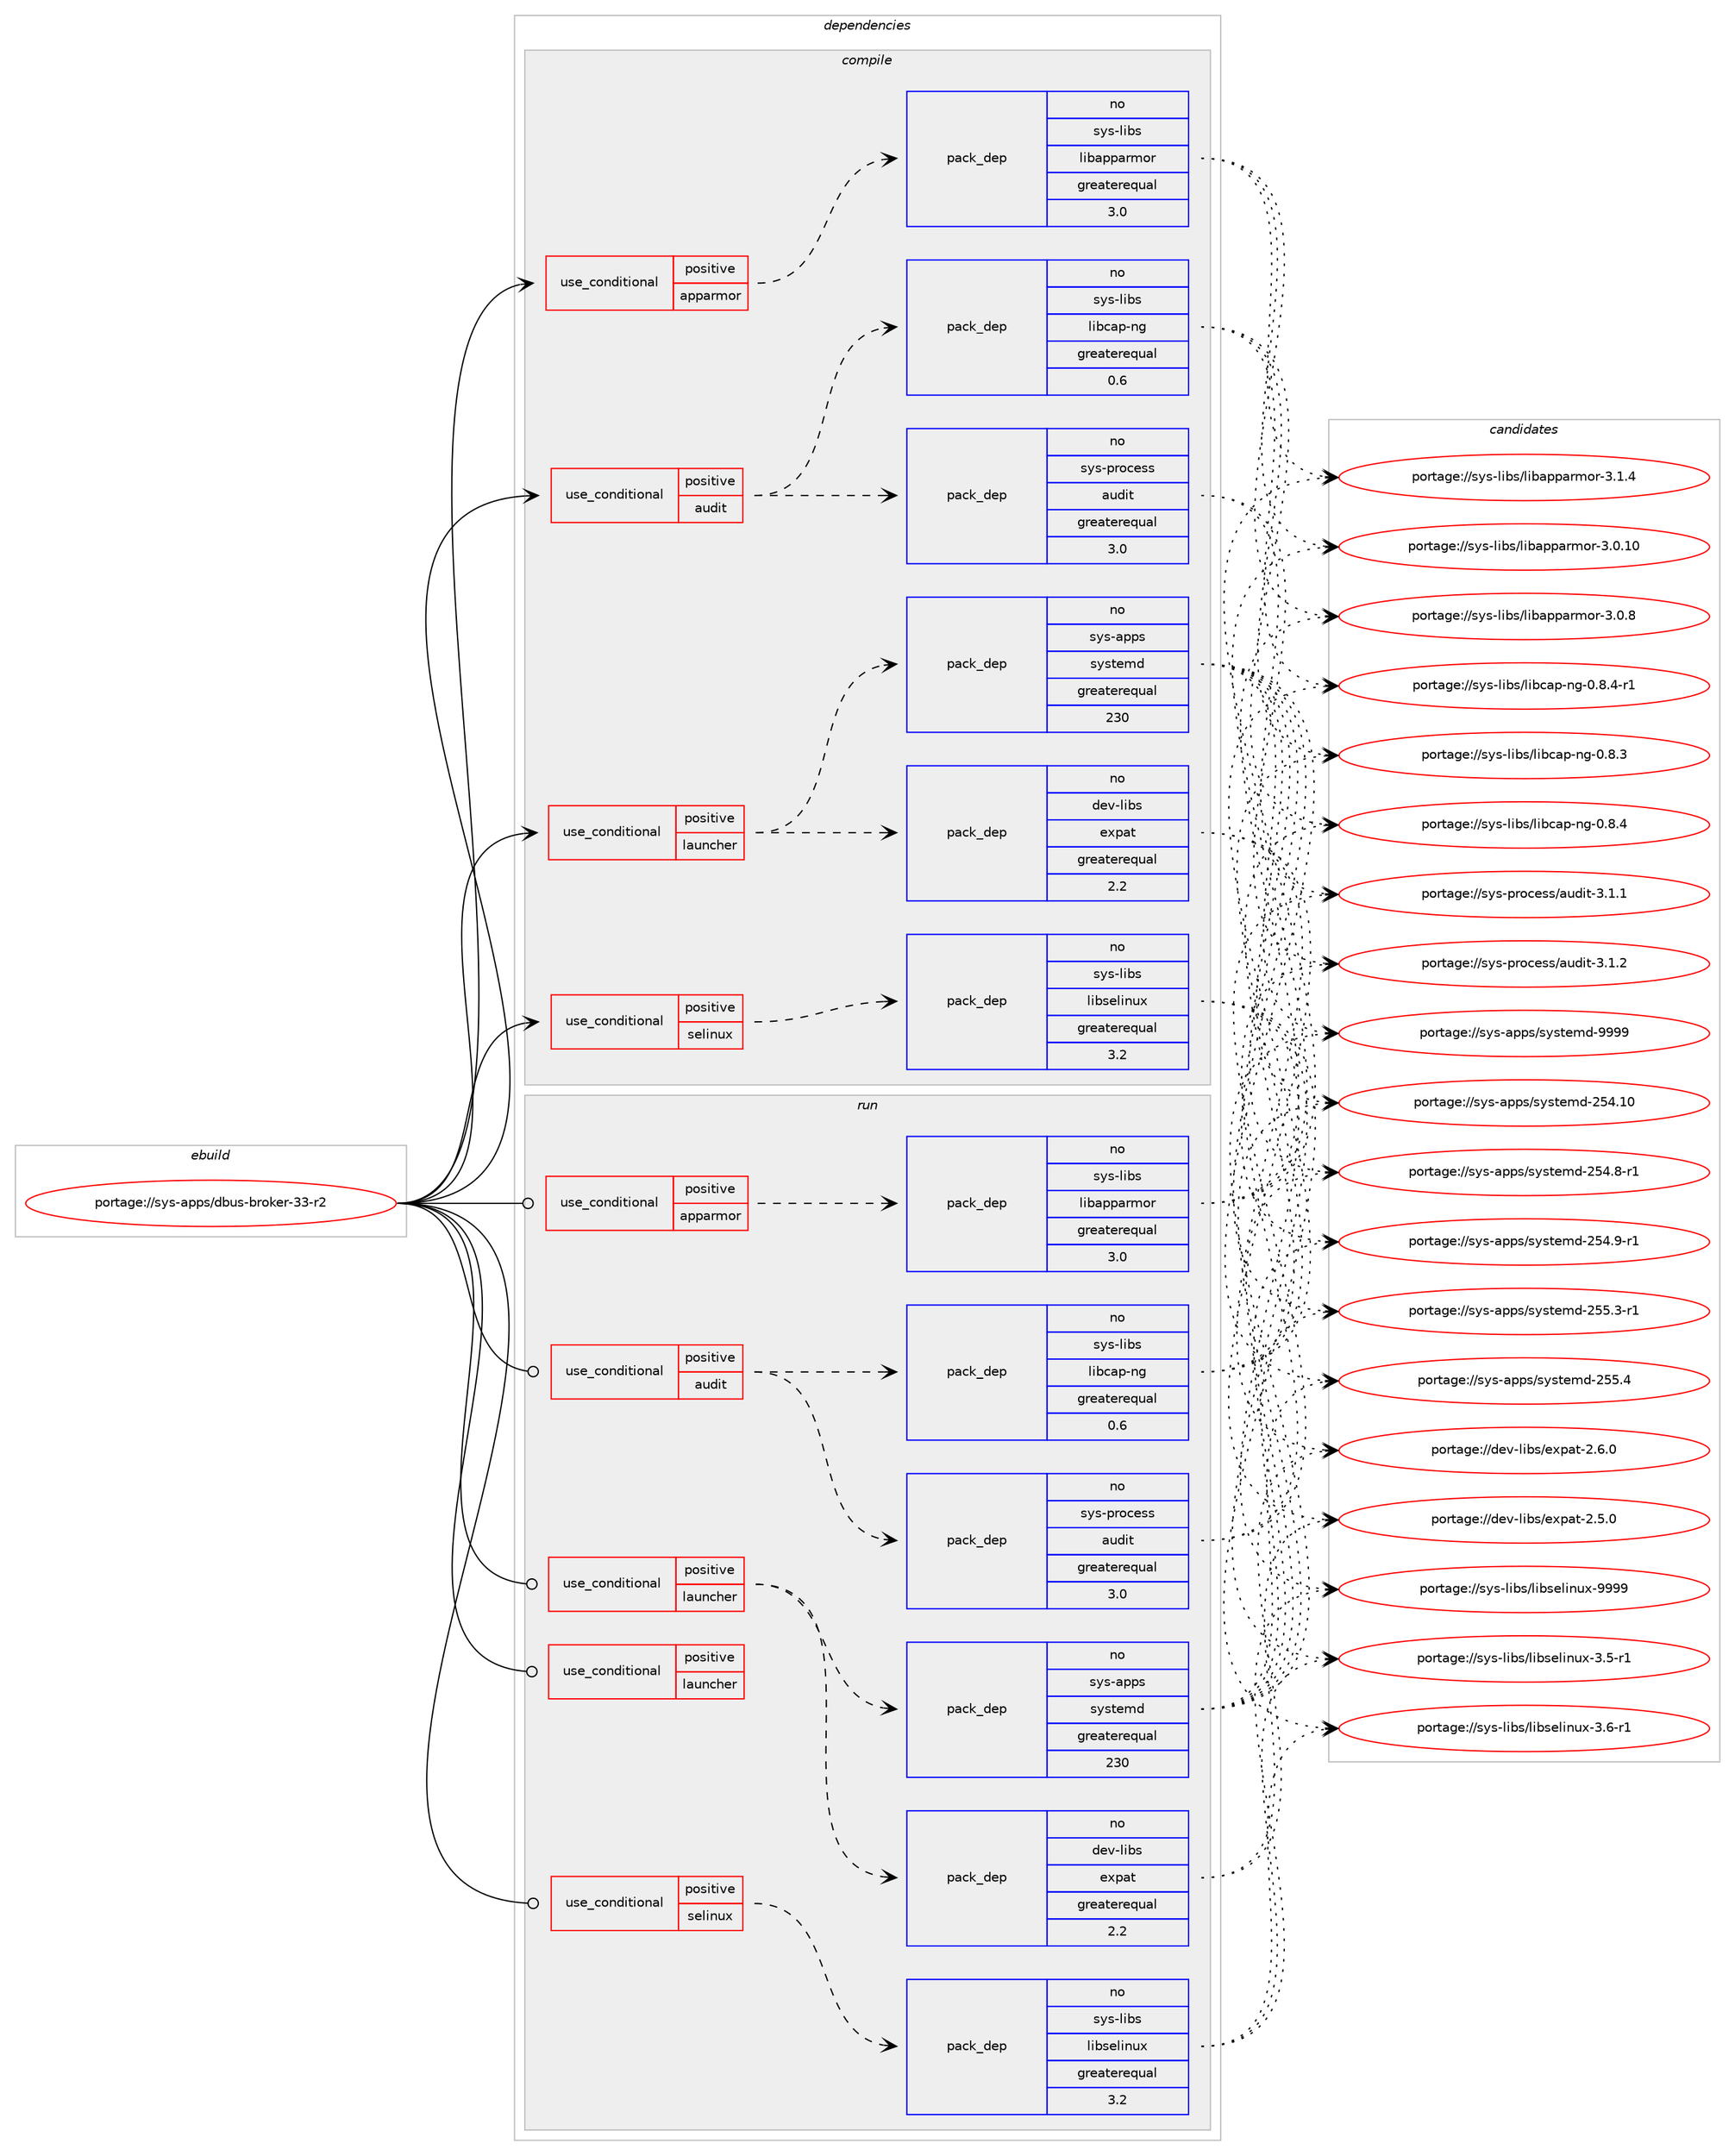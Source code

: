 digraph prolog {

# *************
# Graph options
# *************

newrank=true;
concentrate=true;
compound=true;
graph [rankdir=LR,fontname=Helvetica,fontsize=10,ranksep=1.5];#, ranksep=2.5, nodesep=0.2];
edge  [arrowhead=vee];
node  [fontname=Helvetica,fontsize=10];

# **********
# The ebuild
# **********

subgraph cluster_leftcol {
color=gray;
rank=same;
label=<<i>ebuild</i>>;
id [label="portage://sys-apps/dbus-broker-33-r2", color=red, width=4, href="../sys-apps/dbus-broker-33-r2.svg"];
}

# ****************
# The dependencies
# ****************

subgraph cluster_midcol {
color=gray;
label=<<i>dependencies</i>>;
subgraph cluster_compile {
fillcolor="#eeeeee";
style=filled;
label=<<i>compile</i>>;
subgraph cond10694 {
dependency15106 [label=<<TABLE BORDER="0" CELLBORDER="1" CELLSPACING="0" CELLPADDING="4"><TR><TD ROWSPAN="3" CELLPADDING="10">use_conditional</TD></TR><TR><TD>positive</TD></TR><TR><TD>apparmor</TD></TR></TABLE>>, shape=none, color=red];
subgraph pack4259 {
dependency15107 [label=<<TABLE BORDER="0" CELLBORDER="1" CELLSPACING="0" CELLPADDING="4" WIDTH="220"><TR><TD ROWSPAN="6" CELLPADDING="30">pack_dep</TD></TR><TR><TD WIDTH="110">no</TD></TR><TR><TD>sys-libs</TD></TR><TR><TD>libapparmor</TD></TR><TR><TD>greaterequal</TD></TR><TR><TD>3.0</TD></TR></TABLE>>, shape=none, color=blue];
}
dependency15106:e -> dependency15107:w [weight=20,style="dashed",arrowhead="vee"];
}
id:e -> dependency15106:w [weight=20,style="solid",arrowhead="vee"];
subgraph cond10695 {
dependency15108 [label=<<TABLE BORDER="0" CELLBORDER="1" CELLSPACING="0" CELLPADDING="4"><TR><TD ROWSPAN="3" CELLPADDING="10">use_conditional</TD></TR><TR><TD>positive</TD></TR><TR><TD>audit</TD></TR></TABLE>>, shape=none, color=red];
subgraph pack4260 {
dependency15109 [label=<<TABLE BORDER="0" CELLBORDER="1" CELLSPACING="0" CELLPADDING="4" WIDTH="220"><TR><TD ROWSPAN="6" CELLPADDING="30">pack_dep</TD></TR><TR><TD WIDTH="110">no</TD></TR><TR><TD>sys-process</TD></TR><TR><TD>audit</TD></TR><TR><TD>greaterequal</TD></TR><TR><TD>3.0</TD></TR></TABLE>>, shape=none, color=blue];
}
dependency15108:e -> dependency15109:w [weight=20,style="dashed",arrowhead="vee"];
subgraph pack4261 {
dependency15110 [label=<<TABLE BORDER="0" CELLBORDER="1" CELLSPACING="0" CELLPADDING="4" WIDTH="220"><TR><TD ROWSPAN="6" CELLPADDING="30">pack_dep</TD></TR><TR><TD WIDTH="110">no</TD></TR><TR><TD>sys-libs</TD></TR><TR><TD>libcap-ng</TD></TR><TR><TD>greaterequal</TD></TR><TR><TD>0.6</TD></TR></TABLE>>, shape=none, color=blue];
}
dependency15108:e -> dependency15110:w [weight=20,style="dashed",arrowhead="vee"];
}
id:e -> dependency15108:w [weight=20,style="solid",arrowhead="vee"];
subgraph cond10696 {
dependency15111 [label=<<TABLE BORDER="0" CELLBORDER="1" CELLSPACING="0" CELLPADDING="4"><TR><TD ROWSPAN="3" CELLPADDING="10">use_conditional</TD></TR><TR><TD>positive</TD></TR><TR><TD>launcher</TD></TR></TABLE>>, shape=none, color=red];
subgraph pack4262 {
dependency15112 [label=<<TABLE BORDER="0" CELLBORDER="1" CELLSPACING="0" CELLPADDING="4" WIDTH="220"><TR><TD ROWSPAN="6" CELLPADDING="30">pack_dep</TD></TR><TR><TD WIDTH="110">no</TD></TR><TR><TD>dev-libs</TD></TR><TR><TD>expat</TD></TR><TR><TD>greaterequal</TD></TR><TR><TD>2.2</TD></TR></TABLE>>, shape=none, color=blue];
}
dependency15111:e -> dependency15112:w [weight=20,style="dashed",arrowhead="vee"];
subgraph pack4263 {
dependency15113 [label=<<TABLE BORDER="0" CELLBORDER="1" CELLSPACING="0" CELLPADDING="4" WIDTH="220"><TR><TD ROWSPAN="6" CELLPADDING="30">pack_dep</TD></TR><TR><TD WIDTH="110">no</TD></TR><TR><TD>sys-apps</TD></TR><TR><TD>systemd</TD></TR><TR><TD>greaterequal</TD></TR><TR><TD>230</TD></TR></TABLE>>, shape=none, color=blue];
}
dependency15111:e -> dependency15113:w [weight=20,style="dashed",arrowhead="vee"];
}
id:e -> dependency15111:w [weight=20,style="solid",arrowhead="vee"];
subgraph cond10697 {
dependency15114 [label=<<TABLE BORDER="0" CELLBORDER="1" CELLSPACING="0" CELLPADDING="4"><TR><TD ROWSPAN="3" CELLPADDING="10">use_conditional</TD></TR><TR><TD>positive</TD></TR><TR><TD>selinux</TD></TR></TABLE>>, shape=none, color=red];
subgraph pack4264 {
dependency15115 [label=<<TABLE BORDER="0" CELLBORDER="1" CELLSPACING="0" CELLPADDING="4" WIDTH="220"><TR><TD ROWSPAN="6" CELLPADDING="30">pack_dep</TD></TR><TR><TD WIDTH="110">no</TD></TR><TR><TD>sys-libs</TD></TR><TR><TD>libselinux</TD></TR><TR><TD>greaterequal</TD></TR><TR><TD>3.2</TD></TR></TABLE>>, shape=none, color=blue];
}
dependency15114:e -> dependency15115:w [weight=20,style="dashed",arrowhead="vee"];
}
id:e -> dependency15114:w [weight=20,style="solid",arrowhead="vee"];
}
subgraph cluster_compileandrun {
fillcolor="#eeeeee";
style=filled;
label=<<i>compile and run</i>>;
}
subgraph cluster_run {
fillcolor="#eeeeee";
style=filled;
label=<<i>run</i>>;
subgraph cond10698 {
dependency15116 [label=<<TABLE BORDER="0" CELLBORDER="1" CELLSPACING="0" CELLPADDING="4"><TR><TD ROWSPAN="3" CELLPADDING="10">use_conditional</TD></TR><TR><TD>positive</TD></TR><TR><TD>apparmor</TD></TR></TABLE>>, shape=none, color=red];
subgraph pack4265 {
dependency15117 [label=<<TABLE BORDER="0" CELLBORDER="1" CELLSPACING="0" CELLPADDING="4" WIDTH="220"><TR><TD ROWSPAN="6" CELLPADDING="30">pack_dep</TD></TR><TR><TD WIDTH="110">no</TD></TR><TR><TD>sys-libs</TD></TR><TR><TD>libapparmor</TD></TR><TR><TD>greaterequal</TD></TR><TR><TD>3.0</TD></TR></TABLE>>, shape=none, color=blue];
}
dependency15116:e -> dependency15117:w [weight=20,style="dashed",arrowhead="vee"];
}
id:e -> dependency15116:w [weight=20,style="solid",arrowhead="odot"];
subgraph cond10699 {
dependency15118 [label=<<TABLE BORDER="0" CELLBORDER="1" CELLSPACING="0" CELLPADDING="4"><TR><TD ROWSPAN="3" CELLPADDING="10">use_conditional</TD></TR><TR><TD>positive</TD></TR><TR><TD>audit</TD></TR></TABLE>>, shape=none, color=red];
subgraph pack4266 {
dependency15119 [label=<<TABLE BORDER="0" CELLBORDER="1" CELLSPACING="0" CELLPADDING="4" WIDTH="220"><TR><TD ROWSPAN="6" CELLPADDING="30">pack_dep</TD></TR><TR><TD WIDTH="110">no</TD></TR><TR><TD>sys-process</TD></TR><TR><TD>audit</TD></TR><TR><TD>greaterequal</TD></TR><TR><TD>3.0</TD></TR></TABLE>>, shape=none, color=blue];
}
dependency15118:e -> dependency15119:w [weight=20,style="dashed",arrowhead="vee"];
subgraph pack4267 {
dependency15120 [label=<<TABLE BORDER="0" CELLBORDER="1" CELLSPACING="0" CELLPADDING="4" WIDTH="220"><TR><TD ROWSPAN="6" CELLPADDING="30">pack_dep</TD></TR><TR><TD WIDTH="110">no</TD></TR><TR><TD>sys-libs</TD></TR><TR><TD>libcap-ng</TD></TR><TR><TD>greaterequal</TD></TR><TR><TD>0.6</TD></TR></TABLE>>, shape=none, color=blue];
}
dependency15118:e -> dependency15120:w [weight=20,style="dashed",arrowhead="vee"];
}
id:e -> dependency15118:w [weight=20,style="solid",arrowhead="odot"];
subgraph cond10700 {
dependency15121 [label=<<TABLE BORDER="0" CELLBORDER="1" CELLSPACING="0" CELLPADDING="4"><TR><TD ROWSPAN="3" CELLPADDING="10">use_conditional</TD></TR><TR><TD>positive</TD></TR><TR><TD>launcher</TD></TR></TABLE>>, shape=none, color=red];
subgraph pack4268 {
dependency15122 [label=<<TABLE BORDER="0" CELLBORDER="1" CELLSPACING="0" CELLPADDING="4" WIDTH="220"><TR><TD ROWSPAN="6" CELLPADDING="30">pack_dep</TD></TR><TR><TD WIDTH="110">no</TD></TR><TR><TD>dev-libs</TD></TR><TR><TD>expat</TD></TR><TR><TD>greaterequal</TD></TR><TR><TD>2.2</TD></TR></TABLE>>, shape=none, color=blue];
}
dependency15121:e -> dependency15122:w [weight=20,style="dashed",arrowhead="vee"];
subgraph pack4269 {
dependency15123 [label=<<TABLE BORDER="0" CELLBORDER="1" CELLSPACING="0" CELLPADDING="4" WIDTH="220"><TR><TD ROWSPAN="6" CELLPADDING="30">pack_dep</TD></TR><TR><TD WIDTH="110">no</TD></TR><TR><TD>sys-apps</TD></TR><TR><TD>systemd</TD></TR><TR><TD>greaterequal</TD></TR><TR><TD>230</TD></TR></TABLE>>, shape=none, color=blue];
}
dependency15121:e -> dependency15123:w [weight=20,style="dashed",arrowhead="vee"];
}
id:e -> dependency15121:w [weight=20,style="solid",arrowhead="odot"];
subgraph cond10701 {
dependency15124 [label=<<TABLE BORDER="0" CELLBORDER="1" CELLSPACING="0" CELLPADDING="4"><TR><TD ROWSPAN="3" CELLPADDING="10">use_conditional</TD></TR><TR><TD>positive</TD></TR><TR><TD>launcher</TD></TR></TABLE>>, shape=none, color=red];
# *** BEGIN UNKNOWN DEPENDENCY TYPE (TODO) ***
# dependency15124 -> package_dependency(portage://sys-apps/dbus-broker-33-r2,run,no,sys-apps,dbus,none,[,,],[],[])
# *** END UNKNOWN DEPENDENCY TYPE (TODO) ***

}
id:e -> dependency15124:w [weight=20,style="solid",arrowhead="odot"];
subgraph cond10702 {
dependency15125 [label=<<TABLE BORDER="0" CELLBORDER="1" CELLSPACING="0" CELLPADDING="4"><TR><TD ROWSPAN="3" CELLPADDING="10">use_conditional</TD></TR><TR><TD>positive</TD></TR><TR><TD>selinux</TD></TR></TABLE>>, shape=none, color=red];
subgraph pack4270 {
dependency15126 [label=<<TABLE BORDER="0" CELLBORDER="1" CELLSPACING="0" CELLPADDING="4" WIDTH="220"><TR><TD ROWSPAN="6" CELLPADDING="30">pack_dep</TD></TR><TR><TD WIDTH="110">no</TD></TR><TR><TD>sys-libs</TD></TR><TR><TD>libselinux</TD></TR><TR><TD>greaterequal</TD></TR><TR><TD>3.2</TD></TR></TABLE>>, shape=none, color=blue];
}
dependency15125:e -> dependency15126:w [weight=20,style="dashed",arrowhead="vee"];
}
id:e -> dependency15125:w [weight=20,style="solid",arrowhead="odot"];
}
}

# **************
# The candidates
# **************

subgraph cluster_choices {
rank=same;
color=gray;
label=<<i>candidates</i>>;

subgraph choice4259 {
color=black;
nodesep=1;
choice11512111545108105981154710810598971121129711410911111445514648464948 [label="portage://sys-libs/libapparmor-3.0.10", color=red, width=4,href="../sys-libs/libapparmor-3.0.10.svg"];
choice115121115451081059811547108105989711211297114109111114455146484656 [label="portage://sys-libs/libapparmor-3.0.8", color=red, width=4,href="../sys-libs/libapparmor-3.0.8.svg"];
choice115121115451081059811547108105989711211297114109111114455146494652 [label="portage://sys-libs/libapparmor-3.1.4", color=red, width=4,href="../sys-libs/libapparmor-3.1.4.svg"];
dependency15107:e -> choice11512111545108105981154710810598971121129711410911111445514648464948:w [style=dotted,weight="100"];
dependency15107:e -> choice115121115451081059811547108105989711211297114109111114455146484656:w [style=dotted,weight="100"];
dependency15107:e -> choice115121115451081059811547108105989711211297114109111114455146494652:w [style=dotted,weight="100"];
}
subgraph choice4260 {
color=black;
nodesep=1;
choice11512111545112114111991011151154797117100105116455146494649 [label="portage://sys-process/audit-3.1.1", color=red, width=4,href="../sys-process/audit-3.1.1.svg"];
choice11512111545112114111991011151154797117100105116455146494650 [label="portage://sys-process/audit-3.1.2", color=red, width=4,href="../sys-process/audit-3.1.2.svg"];
dependency15109:e -> choice11512111545112114111991011151154797117100105116455146494649:w [style=dotted,weight="100"];
dependency15109:e -> choice11512111545112114111991011151154797117100105116455146494650:w [style=dotted,weight="100"];
}
subgraph choice4261 {
color=black;
nodesep=1;
choice11512111545108105981154710810598999711245110103454846564651 [label="portage://sys-libs/libcap-ng-0.8.3", color=red, width=4,href="../sys-libs/libcap-ng-0.8.3.svg"];
choice11512111545108105981154710810598999711245110103454846564652 [label="portage://sys-libs/libcap-ng-0.8.4", color=red, width=4,href="../sys-libs/libcap-ng-0.8.4.svg"];
choice115121115451081059811547108105989997112451101034548465646524511449 [label="portage://sys-libs/libcap-ng-0.8.4-r1", color=red, width=4,href="../sys-libs/libcap-ng-0.8.4-r1.svg"];
dependency15110:e -> choice11512111545108105981154710810598999711245110103454846564651:w [style=dotted,weight="100"];
dependency15110:e -> choice11512111545108105981154710810598999711245110103454846564652:w [style=dotted,weight="100"];
dependency15110:e -> choice115121115451081059811547108105989997112451101034548465646524511449:w [style=dotted,weight="100"];
}
subgraph choice4262 {
color=black;
nodesep=1;
choice10010111845108105981154710112011297116455046534648 [label="portage://dev-libs/expat-2.5.0", color=red, width=4,href="../dev-libs/expat-2.5.0.svg"];
choice10010111845108105981154710112011297116455046544648 [label="portage://dev-libs/expat-2.6.0", color=red, width=4,href="../dev-libs/expat-2.6.0.svg"];
dependency15112:e -> choice10010111845108105981154710112011297116455046534648:w [style=dotted,weight="100"];
dependency15112:e -> choice10010111845108105981154710112011297116455046544648:w [style=dotted,weight="100"];
}
subgraph choice4263 {
color=black;
nodesep=1;
choice11512111545971121121154711512111511610110910045505352464948 [label="portage://sys-apps/systemd-254.10", color=red, width=4,href="../sys-apps/systemd-254.10.svg"];
choice1151211154597112112115471151211151161011091004550535246564511449 [label="portage://sys-apps/systemd-254.8-r1", color=red, width=4,href="../sys-apps/systemd-254.8-r1.svg"];
choice1151211154597112112115471151211151161011091004550535246574511449 [label="portage://sys-apps/systemd-254.9-r1", color=red, width=4,href="../sys-apps/systemd-254.9-r1.svg"];
choice1151211154597112112115471151211151161011091004550535346514511449 [label="portage://sys-apps/systemd-255.3-r1", color=red, width=4,href="../sys-apps/systemd-255.3-r1.svg"];
choice115121115459711211211547115121115116101109100455053534652 [label="portage://sys-apps/systemd-255.4", color=red, width=4,href="../sys-apps/systemd-255.4.svg"];
choice1151211154597112112115471151211151161011091004557575757 [label="portage://sys-apps/systemd-9999", color=red, width=4,href="../sys-apps/systemd-9999.svg"];
dependency15113:e -> choice11512111545971121121154711512111511610110910045505352464948:w [style=dotted,weight="100"];
dependency15113:e -> choice1151211154597112112115471151211151161011091004550535246564511449:w [style=dotted,weight="100"];
dependency15113:e -> choice1151211154597112112115471151211151161011091004550535246574511449:w [style=dotted,weight="100"];
dependency15113:e -> choice1151211154597112112115471151211151161011091004550535346514511449:w [style=dotted,weight="100"];
dependency15113:e -> choice115121115459711211211547115121115116101109100455053534652:w [style=dotted,weight="100"];
dependency15113:e -> choice1151211154597112112115471151211151161011091004557575757:w [style=dotted,weight="100"];
}
subgraph choice4264 {
color=black;
nodesep=1;
choice11512111545108105981154710810598115101108105110117120455146534511449 [label="portage://sys-libs/libselinux-3.5-r1", color=red, width=4,href="../sys-libs/libselinux-3.5-r1.svg"];
choice11512111545108105981154710810598115101108105110117120455146544511449 [label="portage://sys-libs/libselinux-3.6-r1", color=red, width=4,href="../sys-libs/libselinux-3.6-r1.svg"];
choice115121115451081059811547108105981151011081051101171204557575757 [label="portage://sys-libs/libselinux-9999", color=red, width=4,href="../sys-libs/libselinux-9999.svg"];
dependency15115:e -> choice11512111545108105981154710810598115101108105110117120455146534511449:w [style=dotted,weight="100"];
dependency15115:e -> choice11512111545108105981154710810598115101108105110117120455146544511449:w [style=dotted,weight="100"];
dependency15115:e -> choice115121115451081059811547108105981151011081051101171204557575757:w [style=dotted,weight="100"];
}
subgraph choice4265 {
color=black;
nodesep=1;
choice11512111545108105981154710810598971121129711410911111445514648464948 [label="portage://sys-libs/libapparmor-3.0.10", color=red, width=4,href="../sys-libs/libapparmor-3.0.10.svg"];
choice115121115451081059811547108105989711211297114109111114455146484656 [label="portage://sys-libs/libapparmor-3.0.8", color=red, width=4,href="../sys-libs/libapparmor-3.0.8.svg"];
choice115121115451081059811547108105989711211297114109111114455146494652 [label="portage://sys-libs/libapparmor-3.1.4", color=red, width=4,href="../sys-libs/libapparmor-3.1.4.svg"];
dependency15117:e -> choice11512111545108105981154710810598971121129711410911111445514648464948:w [style=dotted,weight="100"];
dependency15117:e -> choice115121115451081059811547108105989711211297114109111114455146484656:w [style=dotted,weight="100"];
dependency15117:e -> choice115121115451081059811547108105989711211297114109111114455146494652:w [style=dotted,weight="100"];
}
subgraph choice4266 {
color=black;
nodesep=1;
choice11512111545112114111991011151154797117100105116455146494649 [label="portage://sys-process/audit-3.1.1", color=red, width=4,href="../sys-process/audit-3.1.1.svg"];
choice11512111545112114111991011151154797117100105116455146494650 [label="portage://sys-process/audit-3.1.2", color=red, width=4,href="../sys-process/audit-3.1.2.svg"];
dependency15119:e -> choice11512111545112114111991011151154797117100105116455146494649:w [style=dotted,weight="100"];
dependency15119:e -> choice11512111545112114111991011151154797117100105116455146494650:w [style=dotted,weight="100"];
}
subgraph choice4267 {
color=black;
nodesep=1;
choice11512111545108105981154710810598999711245110103454846564651 [label="portage://sys-libs/libcap-ng-0.8.3", color=red, width=4,href="../sys-libs/libcap-ng-0.8.3.svg"];
choice11512111545108105981154710810598999711245110103454846564652 [label="portage://sys-libs/libcap-ng-0.8.4", color=red, width=4,href="../sys-libs/libcap-ng-0.8.4.svg"];
choice115121115451081059811547108105989997112451101034548465646524511449 [label="portage://sys-libs/libcap-ng-0.8.4-r1", color=red, width=4,href="../sys-libs/libcap-ng-0.8.4-r1.svg"];
dependency15120:e -> choice11512111545108105981154710810598999711245110103454846564651:w [style=dotted,weight="100"];
dependency15120:e -> choice11512111545108105981154710810598999711245110103454846564652:w [style=dotted,weight="100"];
dependency15120:e -> choice115121115451081059811547108105989997112451101034548465646524511449:w [style=dotted,weight="100"];
}
subgraph choice4268 {
color=black;
nodesep=1;
choice10010111845108105981154710112011297116455046534648 [label="portage://dev-libs/expat-2.5.0", color=red, width=4,href="../dev-libs/expat-2.5.0.svg"];
choice10010111845108105981154710112011297116455046544648 [label="portage://dev-libs/expat-2.6.0", color=red, width=4,href="../dev-libs/expat-2.6.0.svg"];
dependency15122:e -> choice10010111845108105981154710112011297116455046534648:w [style=dotted,weight="100"];
dependency15122:e -> choice10010111845108105981154710112011297116455046544648:w [style=dotted,weight="100"];
}
subgraph choice4269 {
color=black;
nodesep=1;
choice11512111545971121121154711512111511610110910045505352464948 [label="portage://sys-apps/systemd-254.10", color=red, width=4,href="../sys-apps/systemd-254.10.svg"];
choice1151211154597112112115471151211151161011091004550535246564511449 [label="portage://sys-apps/systemd-254.8-r1", color=red, width=4,href="../sys-apps/systemd-254.8-r1.svg"];
choice1151211154597112112115471151211151161011091004550535246574511449 [label="portage://sys-apps/systemd-254.9-r1", color=red, width=4,href="../sys-apps/systemd-254.9-r1.svg"];
choice1151211154597112112115471151211151161011091004550535346514511449 [label="portage://sys-apps/systemd-255.3-r1", color=red, width=4,href="../sys-apps/systemd-255.3-r1.svg"];
choice115121115459711211211547115121115116101109100455053534652 [label="portage://sys-apps/systemd-255.4", color=red, width=4,href="../sys-apps/systemd-255.4.svg"];
choice1151211154597112112115471151211151161011091004557575757 [label="portage://sys-apps/systemd-9999", color=red, width=4,href="../sys-apps/systemd-9999.svg"];
dependency15123:e -> choice11512111545971121121154711512111511610110910045505352464948:w [style=dotted,weight="100"];
dependency15123:e -> choice1151211154597112112115471151211151161011091004550535246564511449:w [style=dotted,weight="100"];
dependency15123:e -> choice1151211154597112112115471151211151161011091004550535246574511449:w [style=dotted,weight="100"];
dependency15123:e -> choice1151211154597112112115471151211151161011091004550535346514511449:w [style=dotted,weight="100"];
dependency15123:e -> choice115121115459711211211547115121115116101109100455053534652:w [style=dotted,weight="100"];
dependency15123:e -> choice1151211154597112112115471151211151161011091004557575757:w [style=dotted,weight="100"];
}
subgraph choice4270 {
color=black;
nodesep=1;
choice11512111545108105981154710810598115101108105110117120455146534511449 [label="portage://sys-libs/libselinux-3.5-r1", color=red, width=4,href="../sys-libs/libselinux-3.5-r1.svg"];
choice11512111545108105981154710810598115101108105110117120455146544511449 [label="portage://sys-libs/libselinux-3.6-r1", color=red, width=4,href="../sys-libs/libselinux-3.6-r1.svg"];
choice115121115451081059811547108105981151011081051101171204557575757 [label="portage://sys-libs/libselinux-9999", color=red, width=4,href="../sys-libs/libselinux-9999.svg"];
dependency15126:e -> choice11512111545108105981154710810598115101108105110117120455146534511449:w [style=dotted,weight="100"];
dependency15126:e -> choice11512111545108105981154710810598115101108105110117120455146544511449:w [style=dotted,weight="100"];
dependency15126:e -> choice115121115451081059811547108105981151011081051101171204557575757:w [style=dotted,weight="100"];
}
}

}

